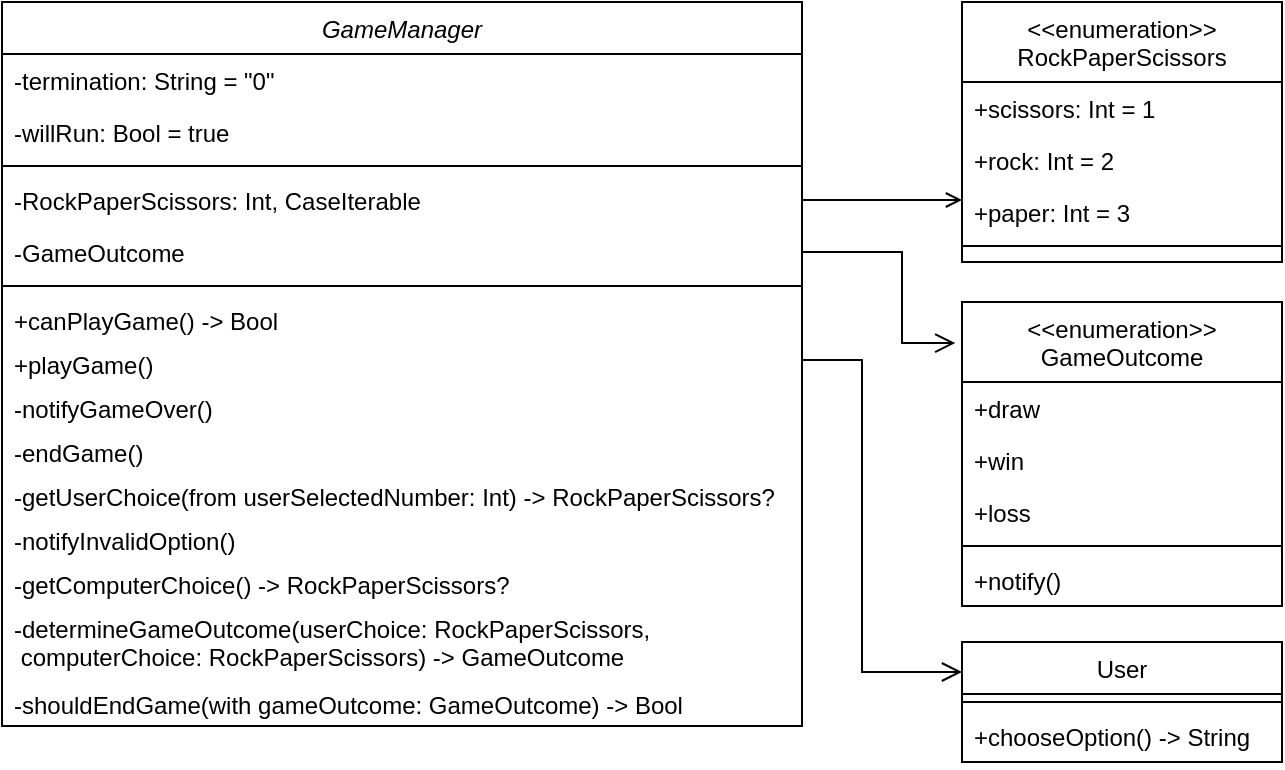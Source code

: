 <mxfile version="22.1.2" type="device">
  <diagram id="C5RBs43oDa-KdzZeNtuy" name="Page-1">
    <mxGraphModel dx="819" dy="440" grid="1" gridSize="10" guides="1" tooltips="1" connect="1" arrows="1" fold="1" page="1" pageScale="1" pageWidth="827" pageHeight="1169" math="0" shadow="0">
      <root>
        <mxCell id="WIyWlLk6GJQsqaUBKTNV-0" />
        <mxCell id="WIyWlLk6GJQsqaUBKTNV-1" parent="WIyWlLk6GJQsqaUBKTNV-0" />
        <mxCell id="zkfFHV4jXpPFQw0GAbJ--0" value="GameManager" style="swimlane;fontStyle=2;align=center;verticalAlign=top;childLayout=stackLayout;horizontal=1;startSize=26;horizontalStack=0;resizeParent=1;resizeLast=0;collapsible=1;marginBottom=0;rounded=0;shadow=0;strokeWidth=1;" parent="WIyWlLk6GJQsqaUBKTNV-1" vertex="1">
          <mxGeometry x="80" y="40" width="400" height="362" as="geometry">
            <mxRectangle x="230" y="140" width="160" height="26" as="alternateBounds" />
          </mxGeometry>
        </mxCell>
        <mxCell id="zkfFHV4jXpPFQw0GAbJ--1" value="-termination: String = &quot;0&quot;" style="text;align=left;verticalAlign=top;spacingLeft=4;spacingRight=4;overflow=hidden;rotatable=0;points=[[0,0.5],[1,0.5]];portConstraint=eastwest;" parent="zkfFHV4jXpPFQw0GAbJ--0" vertex="1">
          <mxGeometry y="26" width="400" height="26" as="geometry" />
        </mxCell>
        <mxCell id="zkfFHV4jXpPFQw0GAbJ--2" value="-willRun: Bool = true" style="text;align=left;verticalAlign=top;spacingLeft=4;spacingRight=4;overflow=hidden;rotatable=0;points=[[0,0.5],[1,0.5]];portConstraint=eastwest;rounded=0;shadow=0;html=0;" parent="zkfFHV4jXpPFQw0GAbJ--0" vertex="1">
          <mxGeometry y="52" width="400" height="26" as="geometry" />
        </mxCell>
        <mxCell id="zkfFHV4jXpPFQw0GAbJ--4" value="" style="line;html=1;strokeWidth=1;align=left;verticalAlign=middle;spacingTop=-1;spacingLeft=3;spacingRight=3;rotatable=0;labelPosition=right;points=[];portConstraint=eastwest;" parent="zkfFHV4jXpPFQw0GAbJ--0" vertex="1">
          <mxGeometry y="78" width="400" height="8" as="geometry" />
        </mxCell>
        <mxCell id="zkfFHV4jXpPFQw0GAbJ--5" value="-RockPaperScissors: Int, CaseIterable" style="text;align=left;verticalAlign=top;spacingLeft=4;spacingRight=4;overflow=hidden;rotatable=0;points=[[0,0.5],[1,0.5]];portConstraint=eastwest;strokeColor=none;" parent="zkfFHV4jXpPFQw0GAbJ--0" vertex="1">
          <mxGeometry y="86" width="400" height="26" as="geometry" />
        </mxCell>
        <mxCell id="qmUEVyKpziymvP2P_vaz-37" value="-GameOutcome" style="text;align=left;verticalAlign=top;spacingLeft=4;spacingRight=4;overflow=hidden;rotatable=0;points=[[0,0.5],[1,0.5]];portConstraint=eastwest;strokeColor=none;" parent="zkfFHV4jXpPFQw0GAbJ--0" vertex="1">
          <mxGeometry y="112" width="400" height="26" as="geometry" />
        </mxCell>
        <mxCell id="qmUEVyKpziymvP2P_vaz-55" value="" style="line;html=1;strokeWidth=1;align=left;verticalAlign=middle;spacingTop=-1;spacingLeft=3;spacingRight=3;rotatable=0;labelPosition=right;points=[];portConstraint=eastwest;" parent="zkfFHV4jXpPFQw0GAbJ--0" vertex="1">
          <mxGeometry y="138" width="400" height="8" as="geometry" />
        </mxCell>
        <mxCell id="qmUEVyKpziymvP2P_vaz-45" value="+canPlayGame() -&gt; Bool" style="text;align=left;verticalAlign=top;spacingLeft=4;spacingRight=4;overflow=hidden;rotatable=0;points=[[0,0.5],[1,0.5]];portConstraint=eastwest;strokeColor=none;" parent="zkfFHV4jXpPFQw0GAbJ--0" vertex="1">
          <mxGeometry y="146" width="400" height="22" as="geometry" />
        </mxCell>
        <mxCell id="qmUEVyKpziymvP2P_vaz-50" value="+playGame()" style="text;align=left;verticalAlign=top;spacingLeft=4;spacingRight=4;overflow=hidden;rotatable=0;points=[[0,0.5],[1,0.5]];portConstraint=eastwest;strokeColor=none;" parent="zkfFHV4jXpPFQw0GAbJ--0" vertex="1">
          <mxGeometry y="168" width="400" height="22" as="geometry" />
        </mxCell>
        <mxCell id="qmUEVyKpziymvP2P_vaz-54" value="-notifyGameOver()" style="text;align=left;verticalAlign=top;spacingLeft=4;spacingRight=4;overflow=hidden;rotatable=0;points=[[0,0.5],[1,0.5]];portConstraint=eastwest;strokeColor=none;" parent="zkfFHV4jXpPFQw0GAbJ--0" vertex="1">
          <mxGeometry y="190" width="400" height="22" as="geometry" />
        </mxCell>
        <mxCell id="qmUEVyKpziymvP2P_vaz-51" value="-endGame()" style="text;align=left;verticalAlign=top;spacingLeft=4;spacingRight=4;overflow=hidden;rotatable=0;points=[[0,0.5],[1,0.5]];portConstraint=eastwest;strokeColor=none;" parent="zkfFHV4jXpPFQw0GAbJ--0" vertex="1">
          <mxGeometry y="212" width="400" height="22" as="geometry" />
        </mxCell>
        <mxCell id="i6mBD4vegmEakO4FTFAI-4" value="-getUserChoice(from userSelectedNumber: Int) -&gt; RockPaperScissors?" style="text;align=left;verticalAlign=top;spacingLeft=4;spacingRight=4;overflow=hidden;rotatable=0;points=[[0,0.5],[1,0.5]];portConstraint=eastwest;strokeColor=none;" parent="zkfFHV4jXpPFQw0GAbJ--0" vertex="1">
          <mxGeometry y="234" width="400" height="22" as="geometry" />
        </mxCell>
        <mxCell id="qmUEVyKpziymvP2P_vaz-56" value="-notifyInvalidOption()" style="text;align=left;verticalAlign=top;spacingLeft=4;spacingRight=4;overflow=hidden;rotatable=0;points=[[0,0.5],[1,0.5]];portConstraint=eastwest;strokeColor=none;" parent="zkfFHV4jXpPFQw0GAbJ--0" vertex="1">
          <mxGeometry y="256" width="400" height="22" as="geometry" />
        </mxCell>
        <mxCell id="i6mBD4vegmEakO4FTFAI-1" value="-getComputerChoice() -&gt; RockPaperScissors?" style="text;align=left;verticalAlign=top;spacingLeft=4;spacingRight=4;overflow=hidden;rotatable=0;points=[[0,0.5],[1,0.5]];portConstraint=eastwest;strokeColor=none;" parent="zkfFHV4jXpPFQw0GAbJ--0" vertex="1">
          <mxGeometry y="278" width="400" height="22" as="geometry" />
        </mxCell>
        <mxCell id="i6mBD4vegmEakO4FTFAI-3" value="-determineGameOutcome(userChoice: RockPaperScissors, &#xa; computerChoice: RockPaperScissors) -&gt; GameOutcome" style="text;align=left;verticalAlign=top;spacingLeft=4;spacingRight=4;overflow=hidden;rotatable=0;points=[[0,0.5],[1,0.5]];portConstraint=eastwest;strokeColor=none;" parent="zkfFHV4jXpPFQw0GAbJ--0" vertex="1">
          <mxGeometry y="300" width="400" height="38" as="geometry" />
        </mxCell>
        <mxCell id="qmUEVyKpziymvP2P_vaz-53" value="-shouldEndGame(with gameOutcome: GameOutcome) -&gt; Bool" style="text;align=left;verticalAlign=top;spacingLeft=4;spacingRight=4;overflow=hidden;rotatable=0;points=[[0,0.5],[1,0.5]];portConstraint=eastwest;strokeColor=none;" parent="zkfFHV4jXpPFQw0GAbJ--0" vertex="1">
          <mxGeometry y="338" width="400" height="22" as="geometry" />
        </mxCell>
        <mxCell id="zkfFHV4jXpPFQw0GAbJ--17" value="User" style="swimlane;fontStyle=0;align=center;verticalAlign=top;childLayout=stackLayout;horizontal=1;startSize=26;horizontalStack=0;resizeParent=1;resizeLast=0;collapsible=1;marginBottom=0;rounded=0;shadow=0;strokeWidth=1;" parent="WIyWlLk6GJQsqaUBKTNV-1" vertex="1">
          <mxGeometry x="560" y="360" width="160" height="60" as="geometry">
            <mxRectangle x="550" y="140" width="160" height="26" as="alternateBounds" />
          </mxGeometry>
        </mxCell>
        <mxCell id="zkfFHV4jXpPFQw0GAbJ--23" value="" style="line;html=1;strokeWidth=1;align=left;verticalAlign=middle;spacingTop=-1;spacingLeft=3;spacingRight=3;rotatable=0;labelPosition=right;points=[];portConstraint=eastwest;" parent="zkfFHV4jXpPFQw0GAbJ--17" vertex="1">
          <mxGeometry y="26" width="160" height="8" as="geometry" />
        </mxCell>
        <mxCell id="zkfFHV4jXpPFQw0GAbJ--25" value="+chooseOption() -&gt; String" style="text;align=left;verticalAlign=top;spacingLeft=4;spacingRight=4;overflow=hidden;rotatable=0;points=[[0,0.5],[1,0.5]];portConstraint=eastwest;" parent="zkfFHV4jXpPFQw0GAbJ--17" vertex="1">
          <mxGeometry y="34" width="160" height="26" as="geometry" />
        </mxCell>
        <mxCell id="qmUEVyKpziymvP2P_vaz-57" value="&lt;&lt;enumeration&gt;&gt;&#xa;RockPaperScissors" style="swimlane;fontStyle=0;align=center;verticalAlign=top;childLayout=stackLayout;horizontal=1;startSize=40;horizontalStack=0;resizeParent=1;resizeLast=0;collapsible=1;marginBottom=0;rounded=0;shadow=0;strokeWidth=1;" parent="WIyWlLk6GJQsqaUBKTNV-1" vertex="1">
          <mxGeometry x="560" y="40" width="160" height="130" as="geometry">
            <mxRectangle x="340" y="380" width="170" height="26" as="alternateBounds" />
          </mxGeometry>
        </mxCell>
        <mxCell id="qmUEVyKpziymvP2P_vaz-58" value="+scissors: Int = 1" style="text;align=left;verticalAlign=top;spacingLeft=4;spacingRight=4;overflow=hidden;rotatable=0;points=[[0,0.5],[1,0.5]];portConstraint=eastwest;" parent="qmUEVyKpziymvP2P_vaz-57" vertex="1">
          <mxGeometry y="40" width="160" height="26" as="geometry" />
        </mxCell>
        <mxCell id="qmUEVyKpziymvP2P_vaz-69" value="+rock: Int = 2" style="text;align=left;verticalAlign=top;spacingLeft=4;spacingRight=4;overflow=hidden;rotatable=0;points=[[0,0.5],[1,0.5]];portConstraint=eastwest;" parent="qmUEVyKpziymvP2P_vaz-57" vertex="1">
          <mxGeometry y="66" width="160" height="26" as="geometry" />
        </mxCell>
        <mxCell id="qmUEVyKpziymvP2P_vaz-70" value="+paper: Int = 3" style="text;align=left;verticalAlign=top;spacingLeft=4;spacingRight=4;overflow=hidden;rotatable=0;points=[[0,0.5],[1,0.5]];portConstraint=eastwest;" parent="qmUEVyKpziymvP2P_vaz-57" vertex="1">
          <mxGeometry y="92" width="160" height="26" as="geometry" />
        </mxCell>
        <mxCell id="qmUEVyKpziymvP2P_vaz-59" value="" style="line;html=1;strokeWidth=1;align=left;verticalAlign=middle;spacingTop=-1;spacingLeft=3;spacingRight=3;rotatable=0;labelPosition=right;points=[];portConstraint=eastwest;" parent="qmUEVyKpziymvP2P_vaz-57" vertex="1">
          <mxGeometry y="118" width="160" height="8" as="geometry" />
        </mxCell>
        <mxCell id="qmUEVyKpziymvP2P_vaz-72" value="&lt;&lt;enumeration&gt;&gt;&#xa;GameOutcome" style="swimlane;fontStyle=0;align=center;verticalAlign=top;childLayout=stackLayout;horizontal=1;startSize=40;horizontalStack=0;resizeParent=1;resizeLast=0;collapsible=1;marginBottom=0;rounded=0;shadow=0;strokeWidth=1;" parent="WIyWlLk6GJQsqaUBKTNV-1" vertex="1">
          <mxGeometry x="560" y="190" width="160" height="152" as="geometry">
            <mxRectangle x="340" y="380" width="170" height="26" as="alternateBounds" />
          </mxGeometry>
        </mxCell>
        <mxCell id="qmUEVyKpziymvP2P_vaz-73" value="+draw" style="text;align=left;verticalAlign=top;spacingLeft=4;spacingRight=4;overflow=hidden;rotatable=0;points=[[0,0.5],[1,0.5]];portConstraint=eastwest;" parent="qmUEVyKpziymvP2P_vaz-72" vertex="1">
          <mxGeometry y="40" width="160" height="26" as="geometry" />
        </mxCell>
        <mxCell id="qmUEVyKpziymvP2P_vaz-74" value="+win" style="text;align=left;verticalAlign=top;spacingLeft=4;spacingRight=4;overflow=hidden;rotatable=0;points=[[0,0.5],[1,0.5]];portConstraint=eastwest;" parent="qmUEVyKpziymvP2P_vaz-72" vertex="1">
          <mxGeometry y="66" width="160" height="26" as="geometry" />
        </mxCell>
        <mxCell id="qmUEVyKpziymvP2P_vaz-75" value="+loss" style="text;align=left;verticalAlign=top;spacingLeft=4;spacingRight=4;overflow=hidden;rotatable=0;points=[[0,0.5],[1,0.5]];portConstraint=eastwest;" parent="qmUEVyKpziymvP2P_vaz-72" vertex="1">
          <mxGeometry y="92" width="160" height="26" as="geometry" />
        </mxCell>
        <mxCell id="qmUEVyKpziymvP2P_vaz-76" value="" style="line;html=1;strokeWidth=1;align=left;verticalAlign=middle;spacingTop=-1;spacingLeft=3;spacingRight=3;rotatable=0;labelPosition=right;points=[];portConstraint=eastwest;" parent="qmUEVyKpziymvP2P_vaz-72" vertex="1">
          <mxGeometry y="118" width="160" height="8" as="geometry" />
        </mxCell>
        <mxCell id="qmUEVyKpziymvP2P_vaz-78" value="+notify()" style="text;align=left;verticalAlign=top;spacingLeft=4;spacingRight=4;overflow=hidden;rotatable=0;points=[[0,0.5],[1,0.5]];portConstraint=eastwest;" parent="qmUEVyKpziymvP2P_vaz-72" vertex="1">
          <mxGeometry y="126" width="160" height="26" as="geometry" />
        </mxCell>
        <mxCell id="qmUEVyKpziymvP2P_vaz-79" value="" style="endArrow=open;shadow=0;strokeWidth=1;rounded=0;endFill=1;edgeStyle=elbowEdgeStyle;elbow=vertical;exitX=1;exitY=0.5;exitDx=0;exitDy=0;" parent="WIyWlLk6GJQsqaUBKTNV-1" source="zkfFHV4jXpPFQw0GAbJ--5" target="qmUEVyKpziymvP2P_vaz-57" edge="1">
          <mxGeometry x="0.5" y="41" relative="1" as="geometry">
            <mxPoint x="480" y="141" as="sourcePoint" />
            <mxPoint x="500" y="140" as="targetPoint" />
            <mxPoint x="-40" y="32" as="offset" />
          </mxGeometry>
        </mxCell>
        <mxCell id="qmUEVyKpziymvP2P_vaz-83" value="" style="edgeStyle=elbowEdgeStyle;elbow=horizontal;endArrow=open;html=1;curved=0;rounded=0;endSize=8;startSize=8;entryX=-0.021;entryY=0.135;entryDx=0;entryDy=0;entryPerimeter=0;endFill=0;" parent="WIyWlLk6GJQsqaUBKTNV-1" source="qmUEVyKpziymvP2P_vaz-37" target="qmUEVyKpziymvP2P_vaz-72" edge="1">
          <mxGeometry width="50" height="50" relative="1" as="geometry">
            <mxPoint x="460" y="430" as="sourcePoint" />
            <mxPoint x="510" y="380" as="targetPoint" />
            <Array as="points">
              <mxPoint x="530" y="190" />
            </Array>
          </mxGeometry>
        </mxCell>
        <mxCell id="-9zZKkEwCmD_-viZf4k5-0" value="" style="edgeStyle=elbowEdgeStyle;elbow=horizontal;endArrow=open;html=1;curved=0;rounded=0;endSize=8;startSize=8;entryX=0;entryY=0.25;entryDx=0;entryDy=0;endFill=0;exitX=1;exitY=0.5;exitDx=0;exitDy=0;" edge="1" parent="WIyWlLk6GJQsqaUBKTNV-1" source="qmUEVyKpziymvP2P_vaz-50" target="zkfFHV4jXpPFQw0GAbJ--17">
          <mxGeometry width="50" height="50" relative="1" as="geometry">
            <mxPoint x="510" y="260" as="sourcePoint" />
            <mxPoint x="587" y="306" as="targetPoint" />
            <Array as="points">
              <mxPoint x="510" y="300" />
            </Array>
          </mxGeometry>
        </mxCell>
      </root>
    </mxGraphModel>
  </diagram>
</mxfile>
